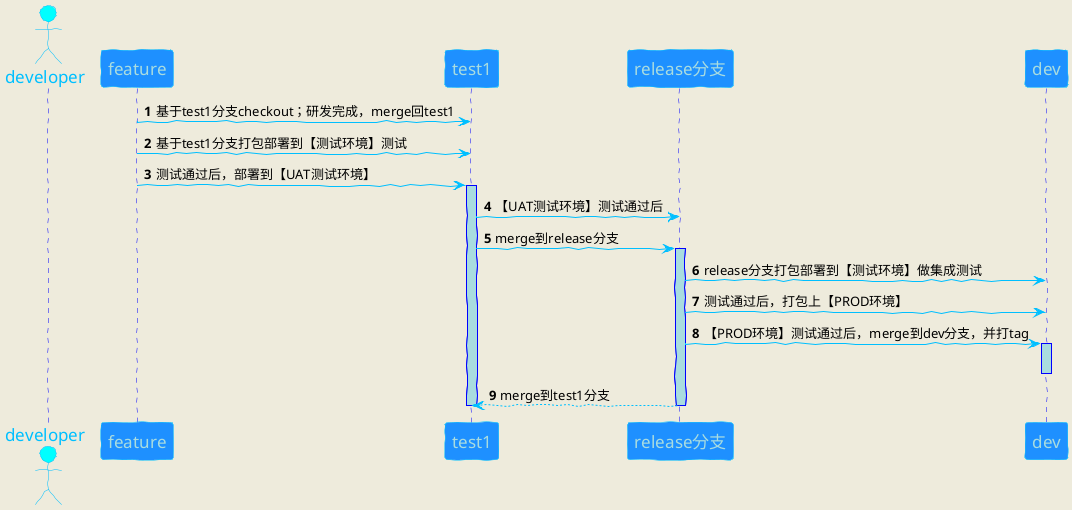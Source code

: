 @startuml
autonumber
skinparam backgroundColor #EEEBDC
skinparam handwritten true

skinparam sequence {
	ArrowColor DeepSkyBlue
	ActorBorderColor DeepSkyBlue
	LifeLineBorderColor blue
	LifeLineBackgroundColor #A9DCDF

	ParticipantBorderColor DeepSkyBlue
	ParticipantBackgroundColor DodgerBlue
	ParticipantFontName Impact
	ParticipantFontSize 17
	ParticipantFontColor #A9DCDF

	ActorBackgroundColor aqua
	ActorFontColor DeepSkyBlue
	ActorFontSize 17
	ActorFontName Aapex
}

actor developer
participant "feature" as KP
participant "test1" as MAST
participant "release分支" as MIN
'participant "sydic master" as SY
participant "dev" as SY
'participant "hosts(待装salt机器)" as H

'KP -> MAST: 基于dev分支checkout
KP -> MAST: 基于test1分支checkout；研发完成，merge回test1
KP -> MAST: 基于test1分支打包部署到【测试环境】测试
KP -> MAST: 测试通过后，部署到【UAT测试环境】

activate MAST
MAST -> MIN: 【UAT测试环境】测试通过后
'MAST -> MIN: merge到test分支
MAST -> MIN: merge到release分支
activate MIN

MIN -> SY: release分支打包部署到【测试环境】做集成测试
MIN -> SY: 测试通过后，打包上【PROD环境】
MIN -> SY: 【PROD环境】测试通过后，merge到dev分支，并打tag

activate SY
'SY -> H: begin_roster
'SY -> H: begin_test_ping
'SY -> H: begin_deploy
'
'activate H
'H-->SY:WorkDone
'deactivate H


'SY --> MIN: WorkDone
deactivate SY

MIN --> MAST: merge到test1分支
deactivate MIN

'MAST --> KP: WorkDone
deactivate MAST

@enduml